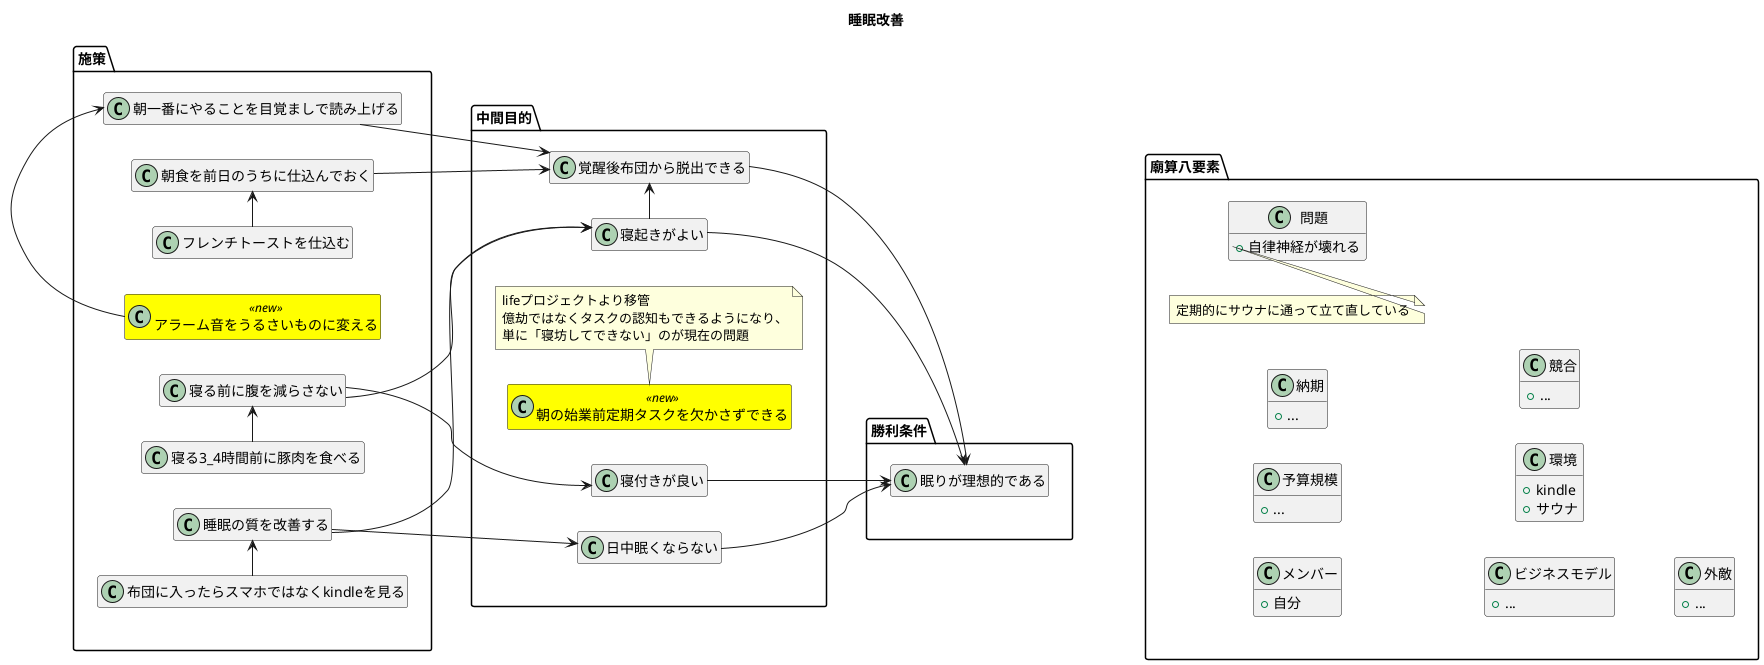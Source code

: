 @startuml

title 睡眠改善

hide empty members
skinparam class {
  BackgroundColor<<deprecated>> Grey
  BackgroundColor<<done>> Cyan
  BackgroundColor<<new>> Yellow
}

left to right direction


package 勝利条件 {
  class 眠りが理想的である
}

package 中間目的 {
  class 寝付きが良い
  寝付きが良い --> 眠りが理想的である

  class 寝起きがよい
  寝起きがよい --> 眠りが理想的である

  class 覚醒後布団から脱出できる
  覚醒後布団から脱出できる --> 眠りが理想的である
  寝起きがよい -> 覚醒後布団から脱出できる

  class 日中眠くならない
  日中眠くならない --> 眠りが理想的である

  class 朝の始業前定期タスクを欠かさずできる<<new>>
  note bottom
  lifeプロジェクトより移管
  億劫ではなくタスクの認知もできるようになり、
  単に「寝坊してできない」のが現在の問題
  end note
}

package 施策 {
  class 睡眠の質を改善する
  睡眠の質を改善する --> 寝起きがよい
  睡眠の質を改善する --> 日中眠くならない

  class 布団に入ったらスマホではなくkindleを見る
  布団に入ったらスマホではなくkindleを見る -> 睡眠の質を改善する

  class 寝る前に腹を減らさない
  寝る前に腹を減らさない --> 寝付きが良い
  寝る前に腹を減らさない --> 寝起きがよい
  寝る3_4時間前に豚肉を食べる -> 寝る前に腹を減らさない

  class 朝一番にやることを目覚ましで読み上げる
  朝一番にやることを目覚ましで読み上げる --> 覚醒後布団から脱出できる
  class アラーム音をうるさいものに変える<<new>>
  アラーム音をうるさいものに変える -> 朝一番にやることを目覚ましで読み上げる


  class 朝食を前日のうちに仕込んでおく
  朝食を前日のうちに仕込んでおく --> 覚醒後布団から脱出できる
  class フレンチトーストを仕込む
  フレンチトーストを仕込む -> 朝食を前日のうちに仕込んでおく
}

package 廟算八要素 {
  class メンバー {
   + 自分
  }
  class 予算規模 {
   + ...
  }
  class 納期 {
   + ...
  }
  class ビジネスモデル {
   + ...
  }
  class 環境 {
   + kindle
   + サウナ
  }

  class 競合 {
   + ...
  }
  class 外敵 {
   + ...
  }
  class 問題 {
   + 自律神経が壊れる
  }
  note right of 問題::自律神経が壊れる
  定期的にサウナに通って立て直している
  end note
}

中間目的 --u[hidden]--> 勝利条件
施策 --u[hidden]--> 中間目的
廟算八要素 ---u[hidden]--> 施策

@enduml

